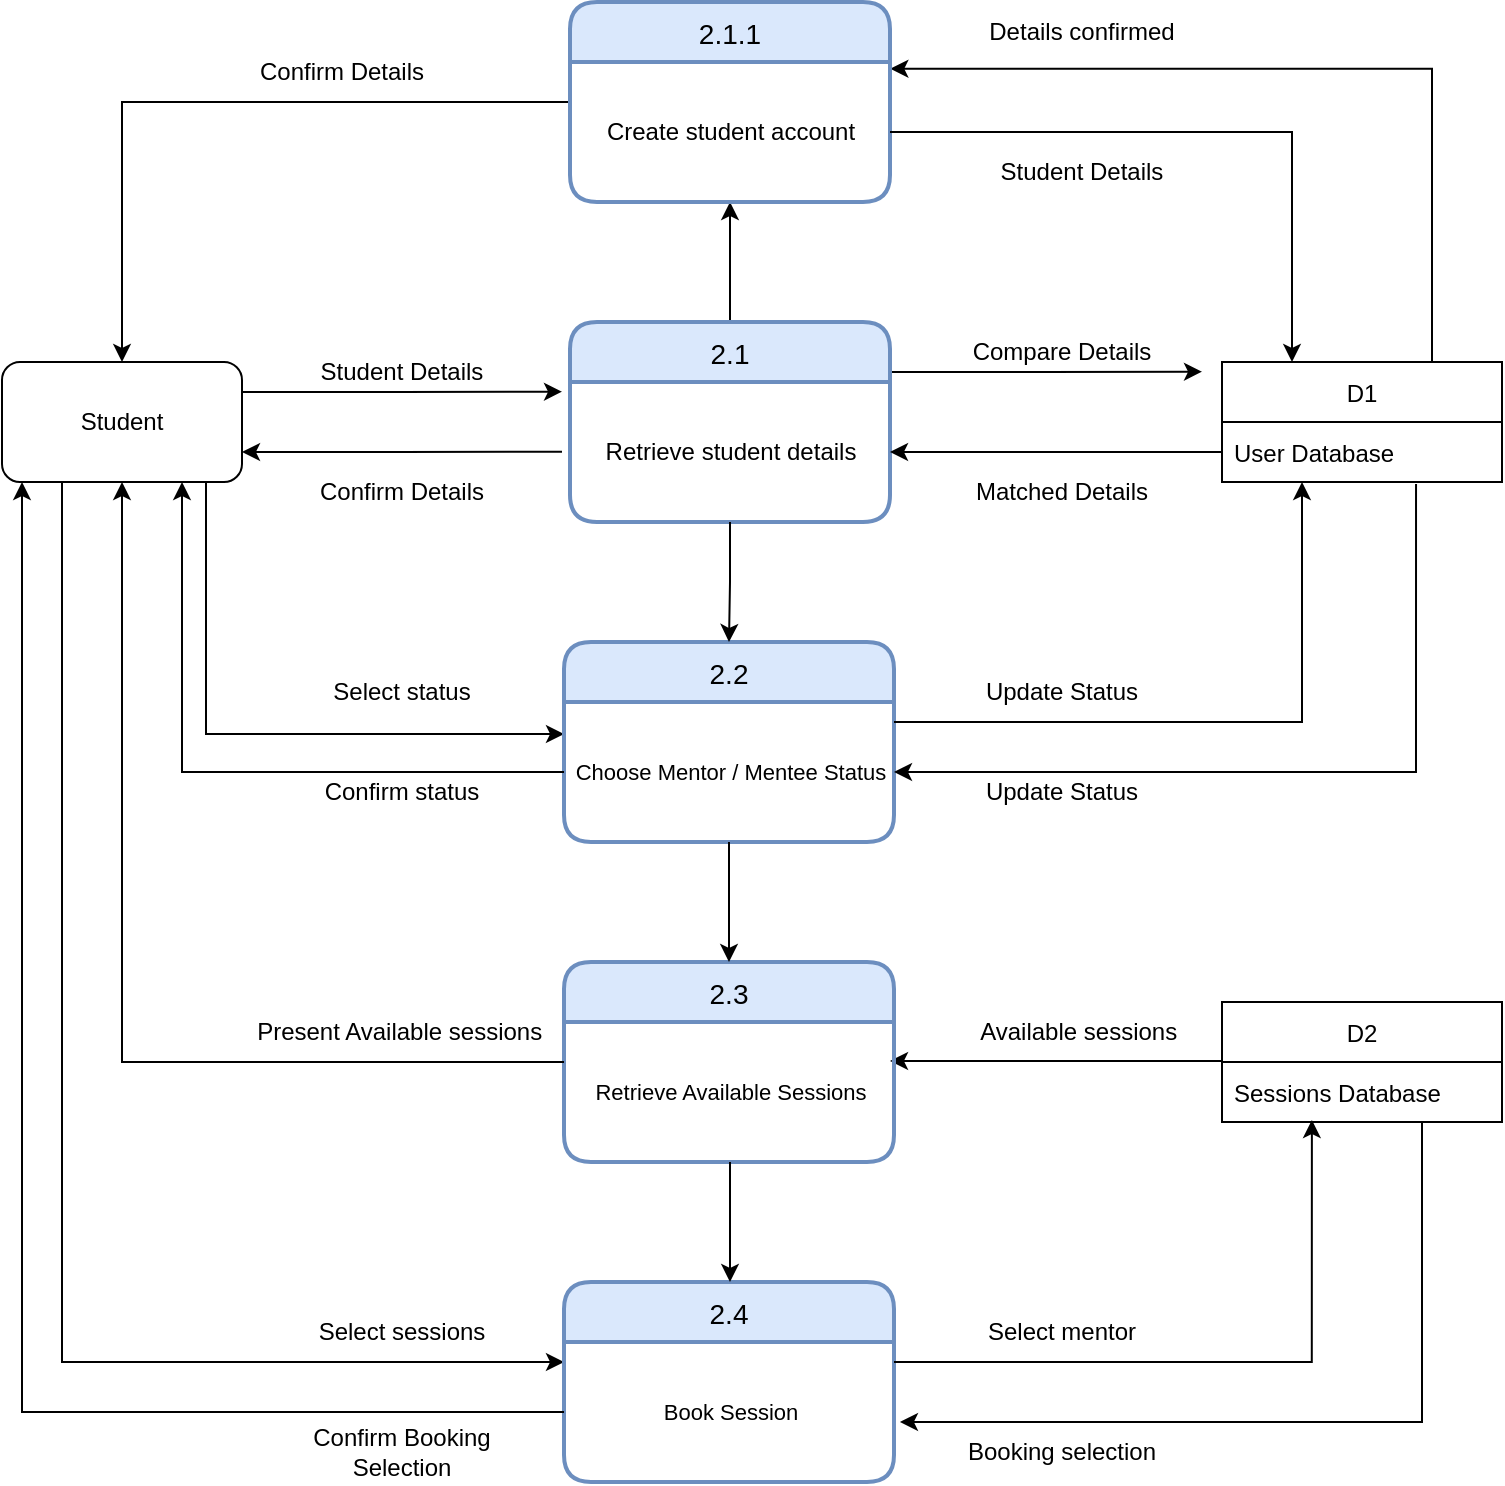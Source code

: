 <mxfile version="20.8.16" type="device"><diagram id="0lUCq-d0uasWBDPMCD7H" name="Page-1"><mxGraphModel dx="1418" dy="1997" grid="1" gridSize="10" guides="1" tooltips="1" connect="1" arrows="1" fold="1" page="1" pageScale="1" pageWidth="827" pageHeight="1169" math="0" shadow="0"><root><mxCell id="0"/><mxCell id="1" parent="0"/><mxCell id="-FQx81BhShUdD3TucsOS-20" style="edgeStyle=orthogonalEdgeStyle;rounded=0;orthogonalLoop=1;jettySize=auto;html=1;exitX=1;exitY=0.25;exitDx=0;exitDy=0;startArrow=none;startFill=0;endArrow=classic;endFill=1;" parent="1" source="-FQx81BhShUdD3TucsOS-1" edge="1"><mxGeometry relative="1" as="geometry"><mxPoint x="650" y="174.833" as="targetPoint"/></mxGeometry></mxCell><mxCell id="-FQx81BhShUdD3TucsOS-29" style="edgeStyle=orthogonalEdgeStyle;rounded=0;orthogonalLoop=1;jettySize=auto;html=1;entryX=0.5;entryY=1;entryDx=0;entryDy=0;startArrow=none;startFill=0;endArrow=classic;endFill=1;" parent="1" source="-FQx81BhShUdD3TucsOS-1" target="-FQx81BhShUdD3TucsOS-21" edge="1"><mxGeometry relative="1" as="geometry"/></mxCell><mxCell id="-FQx81BhShUdD3TucsOS-1" value="2.1" style="swimlane;childLayout=stackLayout;horizontal=1;startSize=30;horizontalStack=0;rounded=1;fontSize=14;fontStyle=0;strokeWidth=2;resizeParent=0;resizeLast=1;shadow=0;dashed=0;align=center;fillColor=#dae8fc;strokeColor=#6c8ebf;" parent="1" vertex="1"><mxGeometry x="334" y="150" width="160" height="100" as="geometry"/></mxCell><mxCell id="-FQx81BhShUdD3TucsOS-10" value="Retrieve student details" style="text;html=1;align=center;verticalAlign=middle;resizable=0;points=[];autosize=1;strokeColor=none;fillColor=none;" parent="-FQx81BhShUdD3TucsOS-1" vertex="1"><mxGeometry y="30" width="160" height="70" as="geometry"/></mxCell><mxCell id="-FQx81BhShUdD3TucsOS-14" style="edgeStyle=orthogonalEdgeStyle;rounded=0;orthogonalLoop=1;jettySize=auto;html=1;exitX=1;exitY=0.25;exitDx=0;exitDy=0;" parent="1" source="-FQx81BhShUdD3TucsOS-3" edge="1"><mxGeometry relative="1" as="geometry"><mxPoint x="330" y="184.833" as="targetPoint"/></mxGeometry></mxCell><mxCell id="-FQx81BhShUdD3TucsOS-16" style="edgeStyle=orthogonalEdgeStyle;rounded=0;orthogonalLoop=1;jettySize=auto;html=1;exitX=1;exitY=0.75;exitDx=0;exitDy=0;entryX=1;entryY=0.75;entryDx=0;entryDy=0;" parent="1" source="-FQx81BhShUdD3TucsOS-3" target="-FQx81BhShUdD3TucsOS-3" edge="1"><mxGeometry relative="1" as="geometry"><mxPoint x="330" y="214.833" as="targetPoint"/></mxGeometry></mxCell><mxCell id="-FQx81BhShUdD3TucsOS-17" style="edgeStyle=orthogonalEdgeStyle;rounded=0;orthogonalLoop=1;jettySize=auto;html=1;exitX=1;exitY=0.75;exitDx=0;exitDy=0;startArrow=classic;startFill=1;endArrow=none;endFill=0;" parent="1" source="-FQx81BhShUdD3TucsOS-3" edge="1"><mxGeometry relative="1" as="geometry"><mxPoint x="330" y="214.833" as="targetPoint"/></mxGeometry></mxCell><mxCell id="hXpou-gMVK0SsiJ1Vv---1" style="edgeStyle=orthogonalEdgeStyle;rounded=0;orthogonalLoop=1;jettySize=auto;html=1;exitX=0.85;exitY=1;exitDx=0;exitDy=0;entryX=0;entryY=0.229;entryDx=0;entryDy=0;entryPerimeter=0;exitPerimeter=0;" parent="1" source="-FQx81BhShUdD3TucsOS-3" target="-FQx81BhShUdD3TucsOS-39" edge="1"><mxGeometry relative="1" as="geometry"/></mxCell><mxCell id="hXpou-gMVK0SsiJ1Vv---36" style="edgeStyle=orthogonalEdgeStyle;rounded=0;orthogonalLoop=1;jettySize=auto;elbow=vertical;html=1;exitX=0.25;exitY=1;exitDx=0;exitDy=0;fontSize=11;" parent="1" source="-FQx81BhShUdD3TucsOS-3" target="hXpou-gMVK0SsiJ1Vv---16" edge="1"><mxGeometry relative="1" as="geometry"><Array as="points"><mxPoint x="80" y="670"/></Array></mxGeometry></mxCell><mxCell id="-FQx81BhShUdD3TucsOS-3" value="Student" style="rounded=1;whiteSpace=wrap;html=1;" parent="1" vertex="1"><mxGeometry x="50" y="170" width="120" height="60" as="geometry"/></mxCell><mxCell id="-FQx81BhShUdD3TucsOS-37" style="edgeStyle=orthogonalEdgeStyle;rounded=0;orthogonalLoop=1;jettySize=auto;html=1;exitX=0.75;exitY=0;exitDx=0;exitDy=0;entryX=1.001;entryY=0.048;entryDx=0;entryDy=0;entryPerimeter=0;startArrow=none;startFill=0;endArrow=classic;endFill=1;" parent="1" source="-FQx81BhShUdD3TucsOS-6" target="-FQx81BhShUdD3TucsOS-31" edge="1"><mxGeometry relative="1" as="geometry"/></mxCell><mxCell id="-FQx81BhShUdD3TucsOS-6" value="D1" style="swimlane;fontStyle=0;childLayout=stackLayout;horizontal=1;startSize=30;horizontalStack=0;resizeParent=1;resizeParentMax=0;resizeLast=0;collapsible=1;marginBottom=0;" parent="1" vertex="1"><mxGeometry x="660" y="170" width="140" height="60" as="geometry"/></mxCell><mxCell id="-FQx81BhShUdD3TucsOS-7" value="User Database" style="text;strokeColor=none;fillColor=none;align=left;verticalAlign=middle;spacingLeft=4;spacingRight=4;overflow=hidden;points=[[0,0.5],[1,0.5]];portConstraint=eastwest;rotatable=0;" parent="-FQx81BhShUdD3TucsOS-6" vertex="1"><mxGeometry y="30" width="140" height="30" as="geometry"/></mxCell><mxCell id="-FQx81BhShUdD3TucsOS-11" value="2.2" style="swimlane;childLayout=stackLayout;horizontal=1;startSize=30;horizontalStack=0;rounded=1;fontSize=14;fontStyle=0;strokeWidth=2;resizeParent=0;resizeLast=1;shadow=0;dashed=0;align=center;fillColor=#dae8fc;strokeColor=#6c8ebf;" parent="1" vertex="1"><mxGeometry x="331" y="310" width="165" height="100" as="geometry"/></mxCell><mxCell id="-FQx81BhShUdD3TucsOS-39" value="&lt;font style=&quot;font-size: 11px&quot;&gt;Choose Mentor / Mentee Status&lt;/font&gt;" style="text;html=1;align=center;verticalAlign=middle;resizable=0;points=[];autosize=1;strokeColor=none;fillColor=none;" parent="-FQx81BhShUdD3TucsOS-11" vertex="1"><mxGeometry y="30" width="165" height="70" as="geometry"/></mxCell><mxCell id="hXpou-gMVK0SsiJ1Vv---38" style="edgeStyle=orthogonalEdgeStyle;rounded=0;orthogonalLoop=1;jettySize=auto;html=1;entryX=1.018;entryY=0.571;entryDx=0;entryDy=0;entryPerimeter=0;fontSize=11;elbow=vertical;" parent="1" source="-FQx81BhShUdD3TucsOS-12" target="hXpou-gMVK0SsiJ1Vv---16" edge="1"><mxGeometry relative="1" as="geometry"><Array as="points"><mxPoint x="760" y="700"/></Array></mxGeometry></mxCell><mxCell id="-FQx81BhShUdD3TucsOS-12" value="D2" style="swimlane;fontStyle=0;childLayout=stackLayout;horizontal=1;startSize=30;horizontalStack=0;resizeParent=1;resizeParentMax=0;resizeLast=0;collapsible=1;marginBottom=0;" parent="1" vertex="1"><mxGeometry x="660" y="490" width="140" height="60" as="geometry"/></mxCell><mxCell id="-FQx81BhShUdD3TucsOS-13" value="Sessions Database" style="text;strokeColor=none;fillColor=none;align=left;verticalAlign=middle;spacingLeft=4;spacingRight=4;overflow=hidden;points=[[0,0.5],[1,0.5]];portConstraint=eastwest;rotatable=0;" parent="-FQx81BhShUdD3TucsOS-12" vertex="1"><mxGeometry y="30" width="140" height="30" as="geometry"/></mxCell><mxCell id="-FQx81BhShUdD3TucsOS-32" style="edgeStyle=orthogonalEdgeStyle;rounded=0;orthogonalLoop=1;jettySize=auto;html=1;exitX=0;exitY=0.5;exitDx=0;exitDy=0;startArrow=none;startFill=0;endArrow=classic;endFill=1;" parent="1" source="-FQx81BhShUdD3TucsOS-21" target="-FQx81BhShUdD3TucsOS-3" edge="1"><mxGeometry relative="1" as="geometry"/></mxCell><mxCell id="-FQx81BhShUdD3TucsOS-21" value="2.1.1" style="swimlane;childLayout=stackLayout;horizontal=1;startSize=30;horizontalStack=0;rounded=1;fontSize=14;fontStyle=0;strokeWidth=2;resizeParent=0;resizeLast=1;shadow=0;dashed=0;align=center;fillColor=#dae8fc;strokeColor=#6c8ebf;" parent="1" vertex="1"><mxGeometry x="334" y="-10" width="160" height="100" as="geometry"/></mxCell><mxCell id="-FQx81BhShUdD3TucsOS-31" value="Create student account" style="text;html=1;align=center;verticalAlign=middle;resizable=0;points=[];autosize=1;strokeColor=none;fillColor=none;" parent="-FQx81BhShUdD3TucsOS-21" vertex="1"><mxGeometry y="30" width="160" height="70" as="geometry"/></mxCell><mxCell id="-FQx81BhShUdD3TucsOS-22" value="Student Details" style="text;html=1;strokeColor=none;fillColor=none;align=center;verticalAlign=middle;whiteSpace=wrap;rounded=0;" parent="1" vertex="1"><mxGeometry x="200" y="160" width="100" height="30" as="geometry"/></mxCell><mxCell id="-FQx81BhShUdD3TucsOS-23" value="Confirm Details" style="text;html=1;strokeColor=none;fillColor=none;align=center;verticalAlign=middle;whiteSpace=wrap;rounded=0;" parent="1" vertex="1"><mxGeometry x="200" y="220" width="100" height="30" as="geometry"/></mxCell><mxCell id="-FQx81BhShUdD3TucsOS-26" style="edgeStyle=orthogonalEdgeStyle;rounded=0;orthogonalLoop=1;jettySize=auto;html=1;exitX=0;exitY=0.5;exitDx=0;exitDy=0;startArrow=none;startFill=0;endArrow=classic;endFill=1;" parent="1" source="-FQx81BhShUdD3TucsOS-7" target="-FQx81BhShUdD3TucsOS-10" edge="1"><mxGeometry relative="1" as="geometry"/></mxCell><mxCell id="-FQx81BhShUdD3TucsOS-27" value="Compare Details" style="text;html=1;strokeColor=none;fillColor=none;align=center;verticalAlign=middle;whiteSpace=wrap;rounded=0;" parent="1" vertex="1"><mxGeometry x="530" y="150" width="100" height="30" as="geometry"/></mxCell><mxCell id="-FQx81BhShUdD3TucsOS-28" value="Matched Details" style="text;html=1;strokeColor=none;fillColor=none;align=center;verticalAlign=middle;whiteSpace=wrap;rounded=0;" parent="1" vertex="1"><mxGeometry x="530" y="220" width="100" height="30" as="geometry"/></mxCell><mxCell id="-FQx81BhShUdD3TucsOS-30" style="edgeStyle=orthogonalEdgeStyle;rounded=0;orthogonalLoop=1;jettySize=auto;html=1;startArrow=none;startFill=0;endArrow=classic;endFill=1;" parent="1" source="-FQx81BhShUdD3TucsOS-10" target="-FQx81BhShUdD3TucsOS-11" edge="1"><mxGeometry relative="1" as="geometry"/></mxCell><mxCell id="-FQx81BhShUdD3TucsOS-33" value="Confirm Details" style="text;html=1;strokeColor=none;fillColor=none;align=center;verticalAlign=middle;whiteSpace=wrap;rounded=0;" parent="1" vertex="1"><mxGeometry x="170" y="10" width="100" height="30" as="geometry"/></mxCell><mxCell id="-FQx81BhShUdD3TucsOS-34" style="edgeStyle=orthogonalEdgeStyle;rounded=0;orthogonalLoop=1;jettySize=auto;html=1;entryX=0.25;entryY=0;entryDx=0;entryDy=0;startArrow=none;startFill=0;endArrow=classic;endFill=1;" parent="1" source="-FQx81BhShUdD3TucsOS-31" target="-FQx81BhShUdD3TucsOS-6" edge="1"><mxGeometry relative="1" as="geometry"/></mxCell><mxCell id="-FQx81BhShUdD3TucsOS-36" value="Student Details" style="text;html=1;strokeColor=none;fillColor=none;align=center;verticalAlign=middle;whiteSpace=wrap;rounded=0;" parent="1" vertex="1"><mxGeometry x="540" y="60" width="100" height="30" as="geometry"/></mxCell><mxCell id="-FQx81BhShUdD3TucsOS-38" value="Details confirmed" style="text;html=1;strokeColor=none;fillColor=none;align=center;verticalAlign=middle;whiteSpace=wrap;rounded=0;" parent="1" vertex="1"><mxGeometry x="540" y="-10" width="100" height="30" as="geometry"/></mxCell><mxCell id="hXpou-gMVK0SsiJ1Vv---2" style="edgeStyle=orthogonalEdgeStyle;rounded=0;orthogonalLoop=1;jettySize=auto;html=1;entryX=0.75;entryY=1;entryDx=0;entryDy=0;" parent="1" source="-FQx81BhShUdD3TucsOS-39" target="-FQx81BhShUdD3TucsOS-3" edge="1"><mxGeometry relative="1" as="geometry"/></mxCell><mxCell id="hXpou-gMVK0SsiJ1Vv---7" style="rounded=0;orthogonalLoop=1;jettySize=auto;html=1;startArrow=none;startFill=0;endArrow=classic;endFill=1;edgeStyle=elbowEdgeStyle;" parent="1" target="-FQx81BhShUdD3TucsOS-7" edge="1"><mxGeometry relative="1" as="geometry"><mxPoint x="652" y="350" as="targetPoint"/><mxPoint x="496" y="350" as="sourcePoint"/><Array as="points"><mxPoint x="700" y="280"/></Array></mxGeometry></mxCell><mxCell id="hXpou-gMVK0SsiJ1Vv---8" style="edgeStyle=elbowEdgeStyle;rounded=0;orthogonalLoop=1;jettySize=auto;html=1;exitX=0.693;exitY=1.033;exitDx=0;exitDy=0;exitPerimeter=0;" parent="1" source="-FQx81BhShUdD3TucsOS-7" target="-FQx81BhShUdD3TucsOS-39" edge="1"><mxGeometry relative="1" as="geometry"><mxPoint x="640" y="375" as="sourcePoint"/><Array as="points"><mxPoint x="757" y="300"/></Array></mxGeometry></mxCell><mxCell id="hXpou-gMVK0SsiJ1Vv---9" value="Select status" style="text;html=1;strokeColor=none;fillColor=none;align=center;verticalAlign=middle;whiteSpace=wrap;rounded=0;" parent="1" vertex="1"><mxGeometry x="200" y="320" width="100" height="30" as="geometry"/></mxCell><mxCell id="hXpou-gMVK0SsiJ1Vv---10" value="Update Status" style="text;html=1;strokeColor=none;fillColor=none;align=center;verticalAlign=middle;whiteSpace=wrap;rounded=0;" parent="1" vertex="1"><mxGeometry x="530" y="320" width="100" height="30" as="geometry"/></mxCell><mxCell id="hXpou-gMVK0SsiJ1Vv---11" value="Update Status" style="text;html=1;strokeColor=none;fillColor=none;align=center;verticalAlign=middle;whiteSpace=wrap;rounded=0;" parent="1" vertex="1"><mxGeometry x="530" y="370" width="100" height="30" as="geometry"/></mxCell><mxCell id="hXpou-gMVK0SsiJ1Vv---12" value="Confirm status" style="text;html=1;strokeColor=none;fillColor=none;align=center;verticalAlign=middle;whiteSpace=wrap;rounded=0;" parent="1" vertex="1"><mxGeometry x="200" y="370" width="100" height="30" as="geometry"/></mxCell><mxCell id="hXpou-gMVK0SsiJ1Vv---15" value="2.4" style="swimlane;childLayout=stackLayout;horizontal=1;startSize=30;horizontalStack=0;rounded=1;fontSize=14;fontStyle=0;strokeWidth=2;resizeParent=0;resizeLast=1;shadow=0;dashed=0;align=center;fillColor=#dae8fc;strokeColor=#6c8ebf;" parent="1" vertex="1"><mxGeometry x="331" y="630" width="165" height="100" as="geometry"/></mxCell><mxCell id="hXpou-gMVK0SsiJ1Vv---16" value="&lt;font style=&quot;font-size: 11px&quot;&gt;Book Session&lt;/font&gt;" style="text;html=1;align=center;verticalAlign=middle;resizable=0;points=[];autosize=1;strokeColor=none;fillColor=none;" parent="hXpou-gMVK0SsiJ1Vv---15" vertex="1"><mxGeometry y="30" width="165" height="70" as="geometry"/></mxCell><mxCell id="hXpou-gMVK0SsiJ1Vv---23" style="edgeStyle=orthogonalEdgeStyle;rounded=0;orthogonalLoop=1;jettySize=auto;html=1;exitX=0;exitY=0.5;exitDx=0;exitDy=0;startArrow=none;startFill=0;endArrow=classic;endFill=1;" parent="1" edge="1"><mxGeometry relative="1" as="geometry"><mxPoint x="660" y="519.5" as="sourcePoint"/><mxPoint x="494" y="519.5" as="targetPoint"/></mxGeometry></mxCell><mxCell id="hXpou-gMVK0SsiJ1Vv---24" value="Select sessions" style="text;html=1;strokeColor=none;fillColor=none;align=center;verticalAlign=middle;whiteSpace=wrap;rounded=0;" parent="1" vertex="1"><mxGeometry x="200" y="640" width="100" height="30" as="geometry"/></mxCell><mxCell id="hXpou-gMVK0SsiJ1Vv---26" value="2.3" style="swimlane;childLayout=stackLayout;horizontal=1;startSize=30;horizontalStack=0;rounded=1;fontSize=14;fontStyle=0;strokeWidth=2;resizeParent=0;resizeLast=1;shadow=0;dashed=0;align=center;fillColor=#dae8fc;strokeColor=#6c8ebf;" parent="1" vertex="1"><mxGeometry x="331" y="470" width="165" height="100" as="geometry"/></mxCell><mxCell id="hXpou-gMVK0SsiJ1Vv---27" value="&lt;font style=&quot;font-size: 11px&quot;&gt;Retrieve Available Sessions&lt;/font&gt;" style="text;html=1;align=center;verticalAlign=middle;resizable=0;points=[];autosize=1;strokeColor=none;fillColor=none;" parent="hXpou-gMVK0SsiJ1Vv---26" vertex="1"><mxGeometry y="30" width="165" height="70" as="geometry"/></mxCell><mxCell id="hXpou-gMVK0SsiJ1Vv---29" style="edgeStyle=none;rounded=0;orthogonalLoop=1;jettySize=auto;html=1;entryX=0.5;entryY=0;entryDx=0;entryDy=0;fontSize=11;" parent="1" source="-FQx81BhShUdD3TucsOS-39" target="hXpou-gMVK0SsiJ1Vv---26" edge="1"><mxGeometry relative="1" as="geometry"/></mxCell><mxCell id="hXpou-gMVK0SsiJ1Vv---30" style="edgeStyle=none;rounded=0;orthogonalLoop=1;jettySize=auto;html=1;entryX=0.5;entryY=0;entryDx=0;entryDy=0;fontSize=11;" parent="1" edge="1"><mxGeometry relative="1" as="geometry"><mxPoint x="414" y="570" as="sourcePoint"/><mxPoint x="414" y="630" as="targetPoint"/></mxGeometry></mxCell><mxCell id="hXpou-gMVK0SsiJ1Vv---31" style="edgeStyle=orthogonalEdgeStyle;rounded=0;orthogonalLoop=1;jettySize=auto;html=1;entryX=0.5;entryY=1;entryDx=0;entryDy=0;fontSize=11;" parent="1" source="hXpou-gMVK0SsiJ1Vv---27" target="-FQx81BhShUdD3TucsOS-3" edge="1"><mxGeometry relative="1" as="geometry"><Array as="points"><mxPoint x="110" y="520"/></Array></mxGeometry></mxCell><mxCell id="hXpou-gMVK0SsiJ1Vv---32" style="edgeStyle=orthogonalEdgeStyle;rounded=0;orthogonalLoop=1;jettySize=auto;html=1;entryX=0.321;entryY=0.967;entryDx=0;entryDy=0;entryPerimeter=0;fontSize=11;" parent="1" source="hXpou-gMVK0SsiJ1Vv---16" target="-FQx81BhShUdD3TucsOS-13" edge="1"><mxGeometry relative="1" as="geometry"><Array as="points"><mxPoint x="705" y="670"/></Array></mxGeometry></mxCell><mxCell id="hXpou-gMVK0SsiJ1Vv---33" value="Select mentor" style="text;html=1;strokeColor=none;fillColor=none;align=center;verticalAlign=middle;whiteSpace=wrap;rounded=0;" parent="1" vertex="1"><mxGeometry x="530" y="640" width="100" height="30" as="geometry"/></mxCell><mxCell id="hXpou-gMVK0SsiJ1Vv---34" value="Available sessions&amp;nbsp;" style="text;html=1;strokeColor=none;fillColor=none;align=center;verticalAlign=middle;whiteSpace=wrap;rounded=0;" parent="1" vertex="1"><mxGeometry x="535" y="490" width="110" height="30" as="geometry"/></mxCell><mxCell id="hXpou-gMVK0SsiJ1Vv---35" value="Present Available sessions&amp;nbsp;" style="text;html=1;strokeColor=none;fillColor=none;align=center;verticalAlign=middle;whiteSpace=wrap;rounded=0;" parent="1" vertex="1"><mxGeometry x="172.5" y="490" width="155" height="30" as="geometry"/></mxCell><mxCell id="hXpou-gMVK0SsiJ1Vv---39" value="Booking selection" style="text;html=1;strokeColor=none;fillColor=none;align=center;verticalAlign=middle;whiteSpace=wrap;rounded=0;" parent="1" vertex="1"><mxGeometry x="530" y="700" width="100" height="30" as="geometry"/></mxCell><mxCell id="hXpou-gMVK0SsiJ1Vv---40" style="edgeStyle=orthogonalEdgeStyle;rounded=0;orthogonalLoop=1;jettySize=auto;html=1;fontSize=11;elbow=vertical;" parent="1" source="hXpou-gMVK0SsiJ1Vv---16" target="-FQx81BhShUdD3TucsOS-3" edge="1"><mxGeometry relative="1" as="geometry"><Array as="points"><mxPoint x="60" y="695"/></Array></mxGeometry></mxCell><mxCell id="hXpou-gMVK0SsiJ1Vv---41" value="Confirm Booking Selection" style="text;html=1;strokeColor=none;fillColor=none;align=center;verticalAlign=middle;whiteSpace=wrap;rounded=0;" parent="1" vertex="1"><mxGeometry x="200" y="700" width="100" height="30" as="geometry"/></mxCell></root></mxGraphModel></diagram></mxfile>